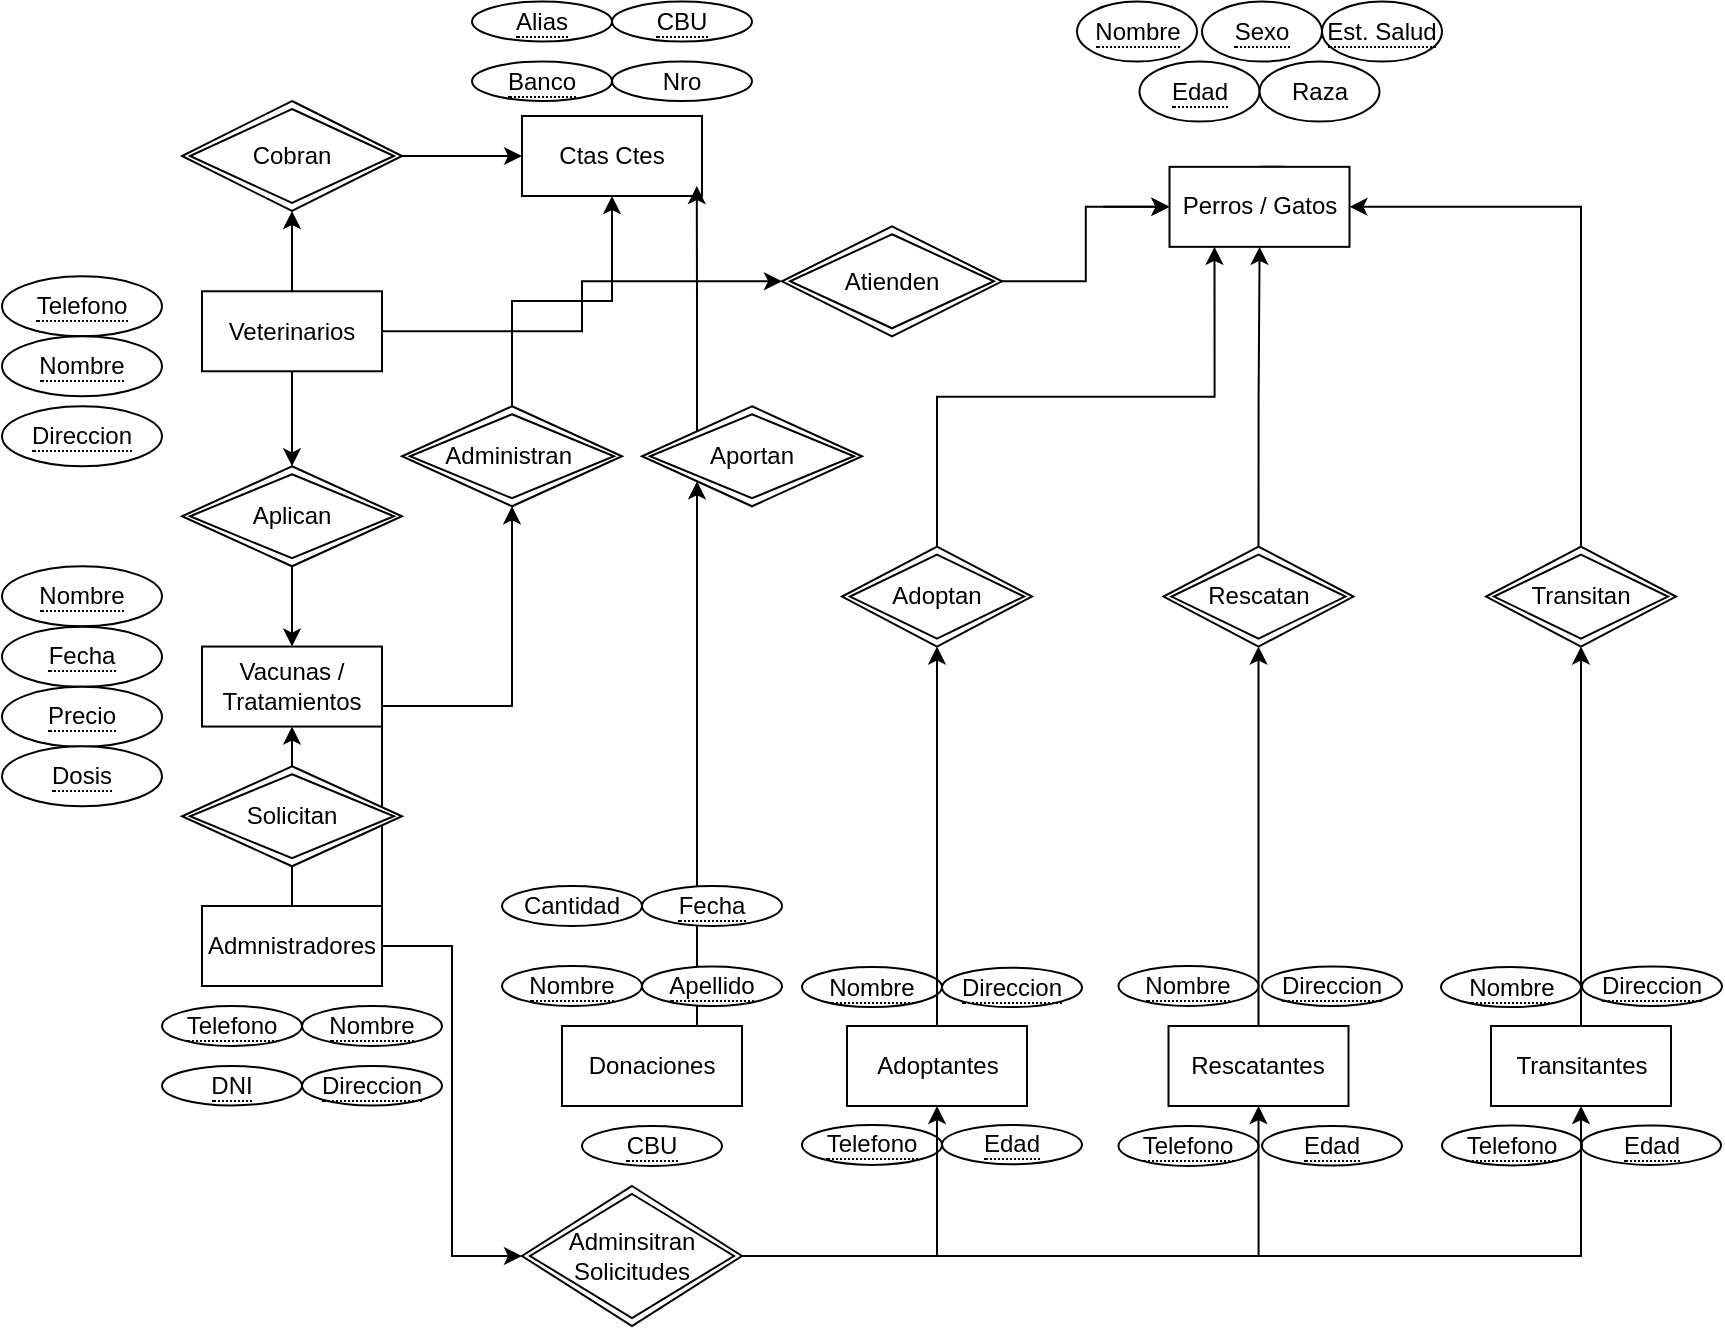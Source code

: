 <mxfile version="24.8.6">
  <diagram id="R2lEEEUBdFMjLlhIrx00" name="Page-1">
    <mxGraphModel dx="3388" dy="522" grid="1" gridSize="10" guides="1" tooltips="1" connect="1" arrows="1" fold="1" page="1" pageScale="1" pageWidth="1169" pageHeight="827" math="0" shadow="0" extFonts="Permanent Marker^https://fonts.googleapis.com/css?family=Permanent+Marker">
      <root>
        <mxCell id="0" />
        <mxCell id="1" parent="0" />
        <mxCell id="NEk1lq8C_2SKt-YQ0r-C-1" value="&lt;span style=&quot;border-bottom: 1px dotted&quot;&gt;Nombre&lt;/span&gt;" style="ellipse;whiteSpace=wrap;html=1;align=center;" parent="1" vertex="1">
          <mxGeometry x="-1762.5" y="97.78" width="60" height="30" as="geometry" />
        </mxCell>
        <mxCell id="NEk1lq8C_2SKt-YQ0r-C-3" value="&lt;span style=&quot;border-bottom: 1px dotted&quot;&gt;Edad&lt;/span&gt;" style="ellipse;whiteSpace=wrap;html=1;align=center;" parent="1" vertex="1">
          <mxGeometry x="-1731.25" y="127.78" width="60" height="30" as="geometry" />
        </mxCell>
        <mxCell id="NEk1lq8C_2SKt-YQ0r-C-8" value="Raza" style="ellipse;whiteSpace=wrap;html=1;align=center;" parent="1" vertex="1">
          <mxGeometry x="-1671.25" y="127.78" width="60" height="30" as="geometry" />
        </mxCell>
        <mxCell id="NEk1lq8C_2SKt-YQ0r-C-9" value="&lt;span style=&quot;border-bottom: 1px dotted&quot;&gt;Sexo&lt;/span&gt;" style="ellipse;whiteSpace=wrap;html=1;align=center;" parent="1" vertex="1">
          <mxGeometry x="-1700" y="97.78" width="60" height="30" as="geometry" />
        </mxCell>
        <mxCell id="VcJebNVyS90eTAkyZ-Sp-43" style="edgeStyle=orthogonalEdgeStyle;rounded=0;orthogonalLoop=1;jettySize=auto;html=1;entryX=0;entryY=0.5;entryDx=0;entryDy=0;" parent="1" source="VcJebNVyS90eTAkyZ-Sp-23" target="VcJebNVyS90eTAkyZ-Sp-21" edge="1">
          <mxGeometry relative="1" as="geometry">
            <mxPoint x="-1804.5" y="172.92" as="sourcePoint" />
          </mxGeometry>
        </mxCell>
        <mxCell id="NEk1lq8C_2SKt-YQ0r-C-21" value="Adoptan" style="shape=rhombus;double=1;perimeter=rhombusPerimeter;whiteSpace=wrap;html=1;align=center;" parent="1" vertex="1">
          <mxGeometry x="-1880" y="370.28" width="95" height="50" as="geometry" />
        </mxCell>
        <mxCell id="NEk1lq8C_2SKt-YQ0r-C-22" value="&lt;span style=&quot;border-bottom: 1px dotted&quot;&gt;Est. Salud&lt;/span&gt;" style="ellipse;whiteSpace=wrap;html=1;align=center;" parent="1" vertex="1">
          <mxGeometry x="-1640" y="97.78" width="60" height="30" as="geometry" />
        </mxCell>
        <mxCell id="5ZnzCAFvQZ0Fc-I3n8HY-59" value="&lt;span style=&quot;border-bottom: 1px dotted&quot;&gt;Nombre&lt;/span&gt;" style="ellipse;whiteSpace=wrap;html=1;align=center;" parent="1" vertex="1">
          <mxGeometry x="-1900" y="580.56" width="70" height="20" as="geometry" />
        </mxCell>
        <mxCell id="5ZnzCAFvQZ0Fc-I3n8HY-60" value="&lt;span style=&quot;border-bottom: 1px dotted&quot;&gt;Edad&lt;/span&gt;" style="ellipse;whiteSpace=wrap;html=1;align=center;" parent="1" vertex="1">
          <mxGeometry x="-1830" y="659.44" width="70" height="19.72" as="geometry" />
        </mxCell>
        <mxCell id="5ZnzCAFvQZ0Fc-I3n8HY-61" value="&lt;span style=&quot;border-bottom: 1px dotted&quot;&gt;Telefono&lt;/span&gt;" style="ellipse;whiteSpace=wrap;html=1;align=center;" parent="1" vertex="1">
          <mxGeometry x="-1900" y="659.44" width="70" height="20" as="geometry" />
        </mxCell>
        <mxCell id="5ZnzCAFvQZ0Fc-I3n8HY-62" value="&lt;span style=&quot;border-bottom: 1px dotted&quot;&gt;Direccion&lt;/span&gt;" style="ellipse;whiteSpace=wrap;html=1;align=center;" parent="1" vertex="1">
          <mxGeometry x="-1830" y="580.84" width="70" height="19.72" as="geometry" />
        </mxCell>
        <mxCell id="5ZnzCAFvQZ0Fc-I3n8HY-69" value="&lt;span style=&quot;border-bottom: 1px dotted&quot;&gt;Nombre&lt;/span&gt;" style="ellipse;whiteSpace=wrap;html=1;align=center;" parent="1" vertex="1">
          <mxGeometry x="-2300" y="380.14" width="80" height="30" as="geometry" />
        </mxCell>
        <mxCell id="5ZnzCAFvQZ0Fc-I3n8HY-70" value="&lt;span style=&quot;border-bottom: 1px dotted&quot;&gt;Fecha&lt;/span&gt;" style="ellipse;whiteSpace=wrap;html=1;align=center;" parent="1" vertex="1">
          <mxGeometry x="-2300" y="410.42" width="80" height="30" as="geometry" />
        </mxCell>
        <mxCell id="5ZnzCAFvQZ0Fc-I3n8HY-71" value="&lt;span style=&quot;border-bottom: 1px dotted&quot;&gt;Precio&lt;/span&gt;" style="ellipse;whiteSpace=wrap;html=1;align=center;" parent="1" vertex="1">
          <mxGeometry x="-2300" y="440.42" width="80" height="30" as="geometry" />
        </mxCell>
        <mxCell id="5ZnzCAFvQZ0Fc-I3n8HY-72" value="&lt;span style=&quot;border-bottom: 1px dotted&quot;&gt;Dosis&lt;/span&gt;" style="ellipse;whiteSpace=wrap;html=1;align=center;" parent="1" vertex="1">
          <mxGeometry x="-2300" y="470.14" width="80" height="30" as="geometry" />
        </mxCell>
        <mxCell id="5ZnzCAFvQZ0Fc-I3n8HY-102" value="&lt;span style=&quot;border-bottom: 1px dotted&quot;&gt;Telefono&lt;/span&gt;" style="ellipse;whiteSpace=wrap;html=1;align=center;" parent="1" vertex="1">
          <mxGeometry x="-2300" y="235.14" width="80" height="30" as="geometry" />
        </mxCell>
        <mxCell id="5ZnzCAFvQZ0Fc-I3n8HY-103" value="&lt;span style=&quot;border-bottom: 1px dotted&quot;&gt;Direccion&lt;/span&gt;" style="ellipse;whiteSpace=wrap;html=1;align=center;" parent="1" vertex="1">
          <mxGeometry x="-2300" y="300.14" width="80" height="30" as="geometry" />
        </mxCell>
        <mxCell id="5ZnzCAFvQZ0Fc-I3n8HY-104" style="edgeStyle=none;curved=1;rounded=0;orthogonalLoop=1;jettySize=auto;html=1;exitX=1;exitY=0;exitDx=0;exitDy=0;fontSize=12;startSize=8;endSize=8;" parent="1" source="5ZnzCAFvQZ0Fc-I3n8HY-103" target="5ZnzCAFvQZ0Fc-I3n8HY-103" edge="1">
          <mxGeometry relative="1" as="geometry" />
        </mxCell>
        <mxCell id="5ZnzCAFvQZ0Fc-I3n8HY-100" value="&lt;span style=&quot;border-bottom: 1px dotted&quot;&gt;Nombre&lt;/span&gt;" style="ellipse;whiteSpace=wrap;html=1;align=center;" parent="1" vertex="1">
          <mxGeometry x="-2300" y="265.14" width="80" height="30" as="geometry" />
        </mxCell>
        <mxCell id="VcJebNVyS90eTAkyZ-Sp-30" style="edgeStyle=orthogonalEdgeStyle;rounded=0;orthogonalLoop=1;jettySize=auto;html=1;exitX=0.5;exitY=1;exitDx=0;exitDy=0;entryX=0.5;entryY=0;entryDx=0;entryDy=0;" parent="1" source="VcJebNVyS90eTAkyZ-Sp-17" target="ziz2GDxlB9nSrfKcIOgl-15" edge="1">
          <mxGeometry relative="1" as="geometry" />
        </mxCell>
        <mxCell id="VcJebNVyS90eTAkyZ-Sp-33" style="edgeStyle=orthogonalEdgeStyle;rounded=0;orthogonalLoop=1;jettySize=auto;html=1;exitX=1;exitY=0.5;exitDx=0;exitDy=0;entryX=0;entryY=0.5;entryDx=0;entryDy=0;" parent="1" source="VcJebNVyS90eTAkyZ-Sp-17" target="VcJebNVyS90eTAkyZ-Sp-23" edge="1">
          <mxGeometry relative="1" as="geometry" />
        </mxCell>
        <mxCell id="a3835fHyn8mQ0QW-4xTP-15" style="edgeStyle=orthogonalEdgeStyle;rounded=0;orthogonalLoop=1;jettySize=auto;html=1;exitX=0.5;exitY=0;exitDx=0;exitDy=0;entryX=0.5;entryY=1;entryDx=0;entryDy=0;" parent="1" source="VcJebNVyS90eTAkyZ-Sp-17" target="a3835fHyn8mQ0QW-4xTP-12" edge="1">
          <mxGeometry relative="1" as="geometry" />
        </mxCell>
        <mxCell id="VcJebNVyS90eTAkyZ-Sp-17" value="Veterinarios" style="rounded=0;whiteSpace=wrap;html=1;" parent="1" vertex="1">
          <mxGeometry x="-2200" y="242.64" width="90" height="40" as="geometry" />
        </mxCell>
        <mxCell id="VcJebNVyS90eTAkyZ-Sp-29" style="edgeStyle=orthogonalEdgeStyle;rounded=0;orthogonalLoop=1;jettySize=auto;html=1;exitX=0.5;exitY=1;exitDx=0;exitDy=0;entryX=0.5;entryY=0;entryDx=0;entryDy=0;" parent="1" source="ziz2GDxlB9nSrfKcIOgl-15" target="VcJebNVyS90eTAkyZ-Sp-19" edge="1">
          <mxGeometry relative="1" as="geometry" />
        </mxCell>
        <mxCell id="ziz2GDxlB9nSrfKcIOgl-15" value="Aplican" style="shape=rhombus;double=1;perimeter=rhombusPerimeter;whiteSpace=wrap;html=1;align=center;" parent="1" vertex="1">
          <mxGeometry x="-2210" y="330.14" width="110" height="50" as="geometry" />
        </mxCell>
        <mxCell id="VcJebNVyS90eTAkyZ-Sp-19" value="Vacunas / Tratamientos" style="rounded=0;whiteSpace=wrap;html=1;" parent="1" vertex="1">
          <mxGeometry x="-2200" y="420.28" width="90" height="40" as="geometry" />
        </mxCell>
        <mxCell id="VcJebNVyS90eTAkyZ-Sp-34" style="edgeStyle=orthogonalEdgeStyle;rounded=0;orthogonalLoop=1;jettySize=auto;html=1;exitX=1;exitY=0.5;exitDx=0;exitDy=0;entryX=0;entryY=0.5;entryDx=0;entryDy=0;" parent="1" target="VcJebNVyS90eTAkyZ-Sp-21" edge="1">
          <mxGeometry relative="1" as="geometry">
            <mxPoint x="-1749.5" y="200.42" as="sourcePoint" />
          </mxGeometry>
        </mxCell>
        <mxCell id="VcJebNVyS90eTAkyZ-Sp-28" style="edgeStyle=orthogonalEdgeStyle;rounded=0;orthogonalLoop=1;jettySize=auto;html=1;exitX=0.5;exitY=0;exitDx=0;exitDy=0;entryX=0.5;entryY=1;entryDx=0;entryDy=0;" parent="1" source="VcJebNVyS90eTAkyZ-Sp-26" target="NEk1lq8C_2SKt-YQ0r-C-21" edge="1">
          <mxGeometry relative="1" as="geometry" />
        </mxCell>
        <mxCell id="VcJebNVyS90eTAkyZ-Sp-26" value="Adoptantes" style="rounded=0;whiteSpace=wrap;html=1;" parent="1" vertex="1">
          <mxGeometry x="-1877.5" y="610" width="90" height="40" as="geometry" />
        </mxCell>
        <mxCell id="VcJebNVyS90eTAkyZ-Sp-44" style="edgeStyle=orthogonalEdgeStyle;rounded=0;orthogonalLoop=1;jettySize=auto;html=1;exitX=0.5;exitY=0;exitDx=0;exitDy=0;entryX=0.5;entryY=1;entryDx=0;entryDy=0;" parent="1" source="VcJebNVyS90eTAkyZ-Sp-38" target="VcJebNVyS90eTAkyZ-Sp-40" edge="1">
          <mxGeometry relative="1" as="geometry" />
        </mxCell>
        <mxCell id="VcJebNVyS90eTAkyZ-Sp-38" value="Rescatantes" style="rounded=0;whiteSpace=wrap;html=1;" parent="1" vertex="1">
          <mxGeometry x="-1716.75" y="610" width="90" height="40" as="geometry" />
        </mxCell>
        <mxCell id="VcJebNVyS90eTAkyZ-Sp-60" style="edgeStyle=orthogonalEdgeStyle;rounded=0;orthogonalLoop=1;jettySize=auto;html=1;exitX=0.5;exitY=0;exitDx=0;exitDy=0;" parent="1" source="VcJebNVyS90eTAkyZ-Sp-21" edge="1">
          <mxGeometry relative="1" as="geometry">
            <mxPoint x="-1659.5" y="207.78" as="targetPoint" />
          </mxGeometry>
        </mxCell>
        <mxCell id="VcJebNVyS90eTAkyZ-Sp-40" value="Rescatan" style="shape=rhombus;double=1;perimeter=rhombusPerimeter;whiteSpace=wrap;html=1;align=center;" parent="1" vertex="1">
          <mxGeometry x="-1719.25" y="370.28" width="95" height="50" as="geometry" />
        </mxCell>
        <mxCell id="VcJebNVyS90eTAkyZ-Sp-54" style="edgeStyle=orthogonalEdgeStyle;rounded=0;orthogonalLoop=1;jettySize=auto;html=1;exitX=0.5;exitY=0;exitDx=0;exitDy=0;" parent="1" source="VcJebNVyS90eTAkyZ-Sp-45" target="VcJebNVyS90eTAkyZ-Sp-52" edge="1">
          <mxGeometry relative="1" as="geometry" />
        </mxCell>
        <mxCell id="VcJebNVyS90eTAkyZ-Sp-45" value="Transitantes" style="rounded=0;whiteSpace=wrap;html=1;" parent="1" vertex="1">
          <mxGeometry x="-1555.5" y="610" width="90" height="40" as="geometry" />
        </mxCell>
        <mxCell id="VcJebNVyS90eTAkyZ-Sp-47" value="&lt;span style=&quot;border-bottom: 1px dotted&quot;&gt;Nombre&lt;/span&gt;" style="ellipse;whiteSpace=wrap;html=1;align=center;" parent="1" vertex="1">
          <mxGeometry x="-1741.75" y="580" width="70" height="20" as="geometry" />
        </mxCell>
        <mxCell id="VcJebNVyS90eTAkyZ-Sp-48" value="&lt;span style=&quot;border-bottom: 1px dotted&quot;&gt;Edad&lt;/span&gt;" style="ellipse;whiteSpace=wrap;html=1;align=center;" parent="1" vertex="1">
          <mxGeometry x="-1670" y="660" width="70" height="19.72" as="geometry" />
        </mxCell>
        <mxCell id="VcJebNVyS90eTAkyZ-Sp-49" value="&lt;span style=&quot;border-bottom: 1px dotted&quot;&gt;Telefono&lt;/span&gt;" style="ellipse;whiteSpace=wrap;html=1;align=center;" parent="1" vertex="1">
          <mxGeometry x="-1741.75" y="660" width="70" height="20" as="geometry" />
        </mxCell>
        <mxCell id="VcJebNVyS90eTAkyZ-Sp-50" value="&lt;span style=&quot;border-bottom: 1px dotted&quot;&gt;Direccion&lt;/span&gt;" style="ellipse;whiteSpace=wrap;html=1;align=center;" parent="1" vertex="1">
          <mxGeometry x="-1670" y="580.28" width="70" height="19.72" as="geometry" />
        </mxCell>
        <mxCell id="VcJebNVyS90eTAkyZ-Sp-53" style="edgeStyle=orthogonalEdgeStyle;rounded=0;orthogonalLoop=1;jettySize=auto;html=1;exitX=0.5;exitY=0;exitDx=0;exitDy=0;entryX=1;entryY=0.5;entryDx=0;entryDy=0;" parent="1" source="VcJebNVyS90eTAkyZ-Sp-52" target="VcJebNVyS90eTAkyZ-Sp-21" edge="1">
          <mxGeometry relative="1" as="geometry" />
        </mxCell>
        <mxCell id="VcJebNVyS90eTAkyZ-Sp-52" value="Transitan" style="shape=rhombus;double=1;perimeter=rhombusPerimeter;whiteSpace=wrap;html=1;align=center;" parent="1" vertex="1">
          <mxGeometry x="-1558" y="370.28" width="95" height="50" as="geometry" />
        </mxCell>
        <mxCell id="olLHhZSWc3rxOq4hPlzq-2" style="edgeStyle=orthogonalEdgeStyle;rounded=0;orthogonalLoop=1;jettySize=auto;html=1;exitX=1;exitY=0.5;exitDx=0;exitDy=0;entryX=0;entryY=0.5;entryDx=0;entryDy=0;" parent="1" source="VcJebNVyS90eTAkyZ-Sp-61" target="olLHhZSWc3rxOq4hPlzq-1" edge="1">
          <mxGeometry relative="1" as="geometry" />
        </mxCell>
        <mxCell id="olLHhZSWc3rxOq4hPlzq-3" value="" style="edgeStyle=orthogonalEdgeStyle;rounded=0;orthogonalLoop=1;jettySize=auto;html=1;" parent="1" source="VcJebNVyS90eTAkyZ-Sp-61" target="VcJebNVyS90eTAkyZ-Sp-19" edge="1">
          <mxGeometry relative="1" as="geometry" />
        </mxCell>
        <mxCell id="a3835fHyn8mQ0QW-4xTP-22" style="edgeStyle=orthogonalEdgeStyle;rounded=0;orthogonalLoop=1;jettySize=auto;html=1;exitX=1;exitY=0;exitDx=0;exitDy=0;entryX=0.5;entryY=1;entryDx=0;entryDy=0;" parent="1" source="VcJebNVyS90eTAkyZ-Sp-61" target="a3835fHyn8mQ0QW-4xTP-21" edge="1">
          <mxGeometry relative="1" as="geometry" />
        </mxCell>
        <mxCell id="VcJebNVyS90eTAkyZ-Sp-61" value="Admnistradores" style="rounded=0;whiteSpace=wrap;html=1;" parent="1" vertex="1">
          <mxGeometry x="-2200" y="550" width="90" height="40" as="geometry" />
        </mxCell>
        <mxCell id="VcJebNVyS90eTAkyZ-Sp-62" value="" style="edgeStyle=orthogonalEdgeStyle;rounded=0;orthogonalLoop=1;jettySize=auto;html=1;exitX=0.5;exitY=0;exitDx=0;exitDy=0;" parent="1" source="VcJebNVyS90eTAkyZ-Sp-40" target="VcJebNVyS90eTAkyZ-Sp-21" edge="1">
          <mxGeometry relative="1" as="geometry">
            <mxPoint x="-1660" y="370" as="sourcePoint" />
            <mxPoint x="-1660" y="270" as="targetPoint" />
          </mxGeometry>
        </mxCell>
        <mxCell id="VcJebNVyS90eTAkyZ-Sp-21" value="Perros / Gatos" style="rounded=0;whiteSpace=wrap;html=1;" parent="1" vertex="1">
          <mxGeometry x="-1716.25" y="180.42" width="90" height="40" as="geometry" />
        </mxCell>
        <mxCell id="VcJebNVyS90eTAkyZ-Sp-63" value="&lt;span style=&quot;border-bottom: 1px dotted&quot;&gt;Nombre&lt;/span&gt;" style="ellipse;whiteSpace=wrap;html=1;align=center;" parent="1" vertex="1">
          <mxGeometry x="-1580.5" y="580.56" width="70" height="20" as="geometry" />
        </mxCell>
        <mxCell id="VcJebNVyS90eTAkyZ-Sp-64" value="&lt;span style=&quot;border-bottom: 1px dotted&quot;&gt;Edad&lt;/span&gt;" style="ellipse;whiteSpace=wrap;html=1;align=center;" parent="1" vertex="1">
          <mxGeometry x="-1510.5" y="659.72" width="70" height="19.72" as="geometry" />
        </mxCell>
        <mxCell id="VcJebNVyS90eTAkyZ-Sp-65" value="&lt;span style=&quot;border-bottom: 1px dotted&quot;&gt;Telefono&lt;/span&gt;" style="ellipse;whiteSpace=wrap;html=1;align=center;" parent="1" vertex="1">
          <mxGeometry x="-1580" y="659.72" width="70" height="20" as="geometry" />
        </mxCell>
        <mxCell id="VcJebNVyS90eTAkyZ-Sp-66" value="&lt;span style=&quot;border-bottom: 1px dotted&quot;&gt;Direccion&lt;/span&gt;" style="ellipse;whiteSpace=wrap;html=1;align=center;" parent="1" vertex="1">
          <mxGeometry x="-1510" y="580.28" width="70" height="19.72" as="geometry" />
        </mxCell>
        <mxCell id="olLHhZSWc3rxOq4hPlzq-6" style="edgeStyle=orthogonalEdgeStyle;rounded=0;orthogonalLoop=1;jettySize=auto;html=1;exitX=1;exitY=0.5;exitDx=0;exitDy=0;entryX=0.5;entryY=1;entryDx=0;entryDy=0;" parent="1" source="olLHhZSWc3rxOq4hPlzq-1" target="VcJebNVyS90eTAkyZ-Sp-26" edge="1">
          <mxGeometry relative="1" as="geometry" />
        </mxCell>
        <mxCell id="olLHhZSWc3rxOq4hPlzq-7" style="edgeStyle=orthogonalEdgeStyle;rounded=0;orthogonalLoop=1;jettySize=auto;html=1;exitX=1;exitY=0.5;exitDx=0;exitDy=0;entryX=0.5;entryY=1;entryDx=0;entryDy=0;" parent="1" source="olLHhZSWc3rxOq4hPlzq-1" target="VcJebNVyS90eTAkyZ-Sp-38" edge="1">
          <mxGeometry relative="1" as="geometry" />
        </mxCell>
        <mxCell id="olLHhZSWc3rxOq4hPlzq-8" style="edgeStyle=orthogonalEdgeStyle;rounded=0;orthogonalLoop=1;jettySize=auto;html=1;exitX=1;exitY=0.5;exitDx=0;exitDy=0;entryX=0.5;entryY=1;entryDx=0;entryDy=0;" parent="1" source="olLHhZSWc3rxOq4hPlzq-1" target="VcJebNVyS90eTAkyZ-Sp-45" edge="1">
          <mxGeometry relative="1" as="geometry" />
        </mxCell>
        <mxCell id="olLHhZSWc3rxOq4hPlzq-1" value="Adminsitran Solicitudes" style="shape=rhombus;double=1;perimeter=rhombusPerimeter;whiteSpace=wrap;html=1;align=center;" parent="1" vertex="1">
          <mxGeometry x="-2040" y="690" width="110" height="70" as="geometry" />
        </mxCell>
        <mxCell id="olLHhZSWc3rxOq4hPlzq-5" value="Solicitan" style="shape=rhombus;double=1;perimeter=rhombusPerimeter;whiteSpace=wrap;html=1;align=center;" parent="1" vertex="1">
          <mxGeometry x="-2210" y="480.14" width="110" height="50" as="geometry" />
        </mxCell>
        <mxCell id="a3835fHyn8mQ0QW-4xTP-3" value="&lt;span style=&quot;border-bottom: 1px dotted&quot;&gt;Nombre&lt;/span&gt;" style="ellipse;whiteSpace=wrap;html=1;align=center;" parent="1" vertex="1">
          <mxGeometry x="-2150" y="600" width="70" height="20" as="geometry" />
        </mxCell>
        <mxCell id="a3835fHyn8mQ0QW-4xTP-4" value="&lt;span style=&quot;border-bottom: 1px dotted&quot;&gt;DNI&lt;/span&gt;" style="ellipse;whiteSpace=wrap;html=1;align=center;" parent="1" vertex="1">
          <mxGeometry x="-2220" y="630" width="70" height="19.72" as="geometry" />
        </mxCell>
        <mxCell id="a3835fHyn8mQ0QW-4xTP-5" value="&lt;span style=&quot;border-bottom: 1px dotted&quot;&gt;Telefono&lt;/span&gt;" style="ellipse;whiteSpace=wrap;html=1;align=center;" parent="1" vertex="1">
          <mxGeometry x="-2220" y="600" width="70" height="20" as="geometry" />
        </mxCell>
        <mxCell id="a3835fHyn8mQ0QW-4xTP-6" value="&lt;span style=&quot;border-bottom: 1px dotted&quot;&gt;Direccion&lt;/span&gt;" style="ellipse;whiteSpace=wrap;html=1;align=center;" parent="1" vertex="1">
          <mxGeometry x="-2150" y="630" width="70" height="19.72" as="geometry" />
        </mxCell>
        <mxCell id="a3835fHyn8mQ0QW-4xTP-7" value="Ctas Ctes" style="rounded=0;whiteSpace=wrap;html=1;" parent="1" vertex="1">
          <mxGeometry x="-2040" y="155" width="90" height="40" as="geometry" />
        </mxCell>
        <mxCell id="a3835fHyn8mQ0QW-4xTP-8" value="&lt;span style=&quot;border-bottom: 1px dotted&quot;&gt;CBU&lt;/span&gt;" style="ellipse;whiteSpace=wrap;html=1;align=center;" parent="1" vertex="1">
          <mxGeometry x="-1995" y="97.78" width="70" height="20" as="geometry" />
        </mxCell>
        <mxCell id="a3835fHyn8mQ0QW-4xTP-9" value="&lt;span style=&quot;border-bottom: 1px dotted&quot;&gt;Banco&lt;/span&gt;" style="ellipse;whiteSpace=wrap;html=1;align=center;" parent="1" vertex="1">
          <mxGeometry x="-2065" y="127.78" width="70" height="19.72" as="geometry" />
        </mxCell>
        <mxCell id="a3835fHyn8mQ0QW-4xTP-10" value="&lt;span style=&quot;border-bottom: 1px dotted&quot;&gt;Alias&lt;/span&gt;" style="ellipse;whiteSpace=wrap;html=1;align=center;" parent="1" vertex="1">
          <mxGeometry x="-2065" y="97.78" width="70" height="20" as="geometry" />
        </mxCell>
        <mxCell id="a3835fHyn8mQ0QW-4xTP-11" value="Nro" style="ellipse;whiteSpace=wrap;html=1;align=center;" parent="1" vertex="1">
          <mxGeometry x="-1995" y="127.78" width="70" height="19.72" as="geometry" />
        </mxCell>
        <mxCell id="a3835fHyn8mQ0QW-4xTP-14" style="edgeStyle=orthogonalEdgeStyle;rounded=0;orthogonalLoop=1;jettySize=auto;html=1;exitX=1;exitY=0.5;exitDx=0;exitDy=0;entryX=0;entryY=0.5;entryDx=0;entryDy=0;" parent="1" source="a3835fHyn8mQ0QW-4xTP-12" target="a3835fHyn8mQ0QW-4xTP-7" edge="1">
          <mxGeometry relative="1" as="geometry" />
        </mxCell>
        <mxCell id="a3835fHyn8mQ0QW-4xTP-12" value="Cobran" style="shape=rhombus;double=1;perimeter=rhombusPerimeter;whiteSpace=wrap;html=1;align=center;" parent="1" vertex="1">
          <mxGeometry x="-2210" y="147.5" width="110" height="55" as="geometry" />
        </mxCell>
        <mxCell id="a3835fHyn8mQ0QW-4xTP-23" style="edgeStyle=orthogonalEdgeStyle;rounded=0;orthogonalLoop=1;jettySize=auto;html=1;exitX=0.5;exitY=0;exitDx=0;exitDy=0;entryX=0.5;entryY=1;entryDx=0;entryDy=0;" parent="1" source="a3835fHyn8mQ0QW-4xTP-21" target="a3835fHyn8mQ0QW-4xTP-7" edge="1">
          <mxGeometry relative="1" as="geometry" />
        </mxCell>
        <mxCell id="a3835fHyn8mQ0QW-4xTP-21" value="Administran&amp;nbsp;" style="shape=rhombus;double=1;perimeter=rhombusPerimeter;whiteSpace=wrap;html=1;align=center;" parent="1" vertex="1">
          <mxGeometry x="-2100" y="300.14" width="110" height="50" as="geometry" />
        </mxCell>
        <mxCell id="a3835fHyn8mQ0QW-4xTP-24" value="" style="edgeStyle=orthogonalEdgeStyle;rounded=0;orthogonalLoop=1;jettySize=auto;html=1;exitX=0.5;exitY=0;exitDx=0;exitDy=0;entryX=0.25;entryY=1;entryDx=0;entryDy=0;" parent="1" source="NEk1lq8C_2SKt-YQ0r-C-21" target="VcJebNVyS90eTAkyZ-Sp-21" edge="1">
          <mxGeometry relative="1" as="geometry">
            <mxPoint x="-1832" y="370" as="sourcePoint" />
            <mxPoint x="-1717" y="263" as="targetPoint" />
          </mxGeometry>
        </mxCell>
        <mxCell id="VcJebNVyS90eTAkyZ-Sp-23" value="Atienden" style="shape=rhombus;double=1;perimeter=rhombusPerimeter;whiteSpace=wrap;html=1;align=center;" parent="1" vertex="1">
          <mxGeometry x="-1910" y="210.14" width="110" height="55" as="geometry" />
        </mxCell>
        <mxCell id="a3835fHyn8mQ0QW-4xTP-25" value="Aportan" style="shape=rhombus;double=1;perimeter=rhombusPerimeter;whiteSpace=wrap;html=1;align=center;" parent="1" vertex="1">
          <mxGeometry x="-1980" y="300.14" width="110" height="50" as="geometry" />
        </mxCell>
        <mxCell id="a3835fHyn8mQ0QW-4xTP-32" style="edgeStyle=orthogonalEdgeStyle;rounded=0;orthogonalLoop=1;jettySize=auto;html=1;exitX=0.75;exitY=0;exitDx=0;exitDy=0;entryX=0;entryY=1;entryDx=0;entryDy=0;" parent="1" source="a3835fHyn8mQ0QW-4xTP-27" target="a3835fHyn8mQ0QW-4xTP-25" edge="1">
          <mxGeometry relative="1" as="geometry" />
        </mxCell>
        <mxCell id="a3835fHyn8mQ0QW-4xTP-27" value="Donaciones" style="rounded=0;whiteSpace=wrap;html=1;" parent="1" vertex="1">
          <mxGeometry x="-2020" y="610" width="90" height="40" as="geometry" />
        </mxCell>
        <mxCell id="a3835fHyn8mQ0QW-4xTP-29" value="&lt;span style=&quot;border-bottom: 1px dotted&quot;&gt;Nombre&lt;/span&gt;" style="ellipse;whiteSpace=wrap;html=1;align=center;" parent="1" vertex="1">
          <mxGeometry x="-2050" y="580" width="70" height="20" as="geometry" />
        </mxCell>
        <mxCell id="a3835fHyn8mQ0QW-4xTP-30" value="&lt;span style=&quot;border-bottom: 1px dotted&quot;&gt;Apellido&lt;/span&gt;" style="ellipse;whiteSpace=wrap;html=1;align=center;" parent="1" vertex="1">
          <mxGeometry x="-1980" y="580.28" width="70" height="19.72" as="geometry" />
        </mxCell>
        <mxCell id="a3835fHyn8mQ0QW-4xTP-31" value="&lt;span style=&quot;border-bottom: 1px dotted&quot;&gt;CBU&lt;/span&gt;" style="ellipse;whiteSpace=wrap;html=1;align=center;" parent="1" vertex="1">
          <mxGeometry x="-2010" y="660" width="70" height="20" as="geometry" />
        </mxCell>
        <mxCell id="a3835fHyn8mQ0QW-4xTP-36" style="edgeStyle=orthogonalEdgeStyle;rounded=0;orthogonalLoop=1;jettySize=auto;html=1;exitX=0;exitY=0;exitDx=0;exitDy=0;entryX=0.971;entryY=0.875;entryDx=0;entryDy=0;entryPerimeter=0;" parent="1" source="a3835fHyn8mQ0QW-4xTP-25" target="a3835fHyn8mQ0QW-4xTP-7" edge="1">
          <mxGeometry relative="1" as="geometry" />
        </mxCell>
        <mxCell id="EHbds9bnSW88vctd3oqK-1" value="Cantidad" style="ellipse;whiteSpace=wrap;html=1;align=center;" vertex="1" parent="1">
          <mxGeometry x="-2050" y="540" width="70" height="20" as="geometry" />
        </mxCell>
        <mxCell id="EHbds9bnSW88vctd3oqK-2" value="&lt;span style=&quot;border-bottom: 1px dotted&quot;&gt;Fecha&lt;/span&gt;" style="ellipse;whiteSpace=wrap;html=1;align=center;" vertex="1" parent="1">
          <mxGeometry x="-1980" y="540" width="70" height="20" as="geometry" />
        </mxCell>
      </root>
    </mxGraphModel>
  </diagram>
</mxfile>
